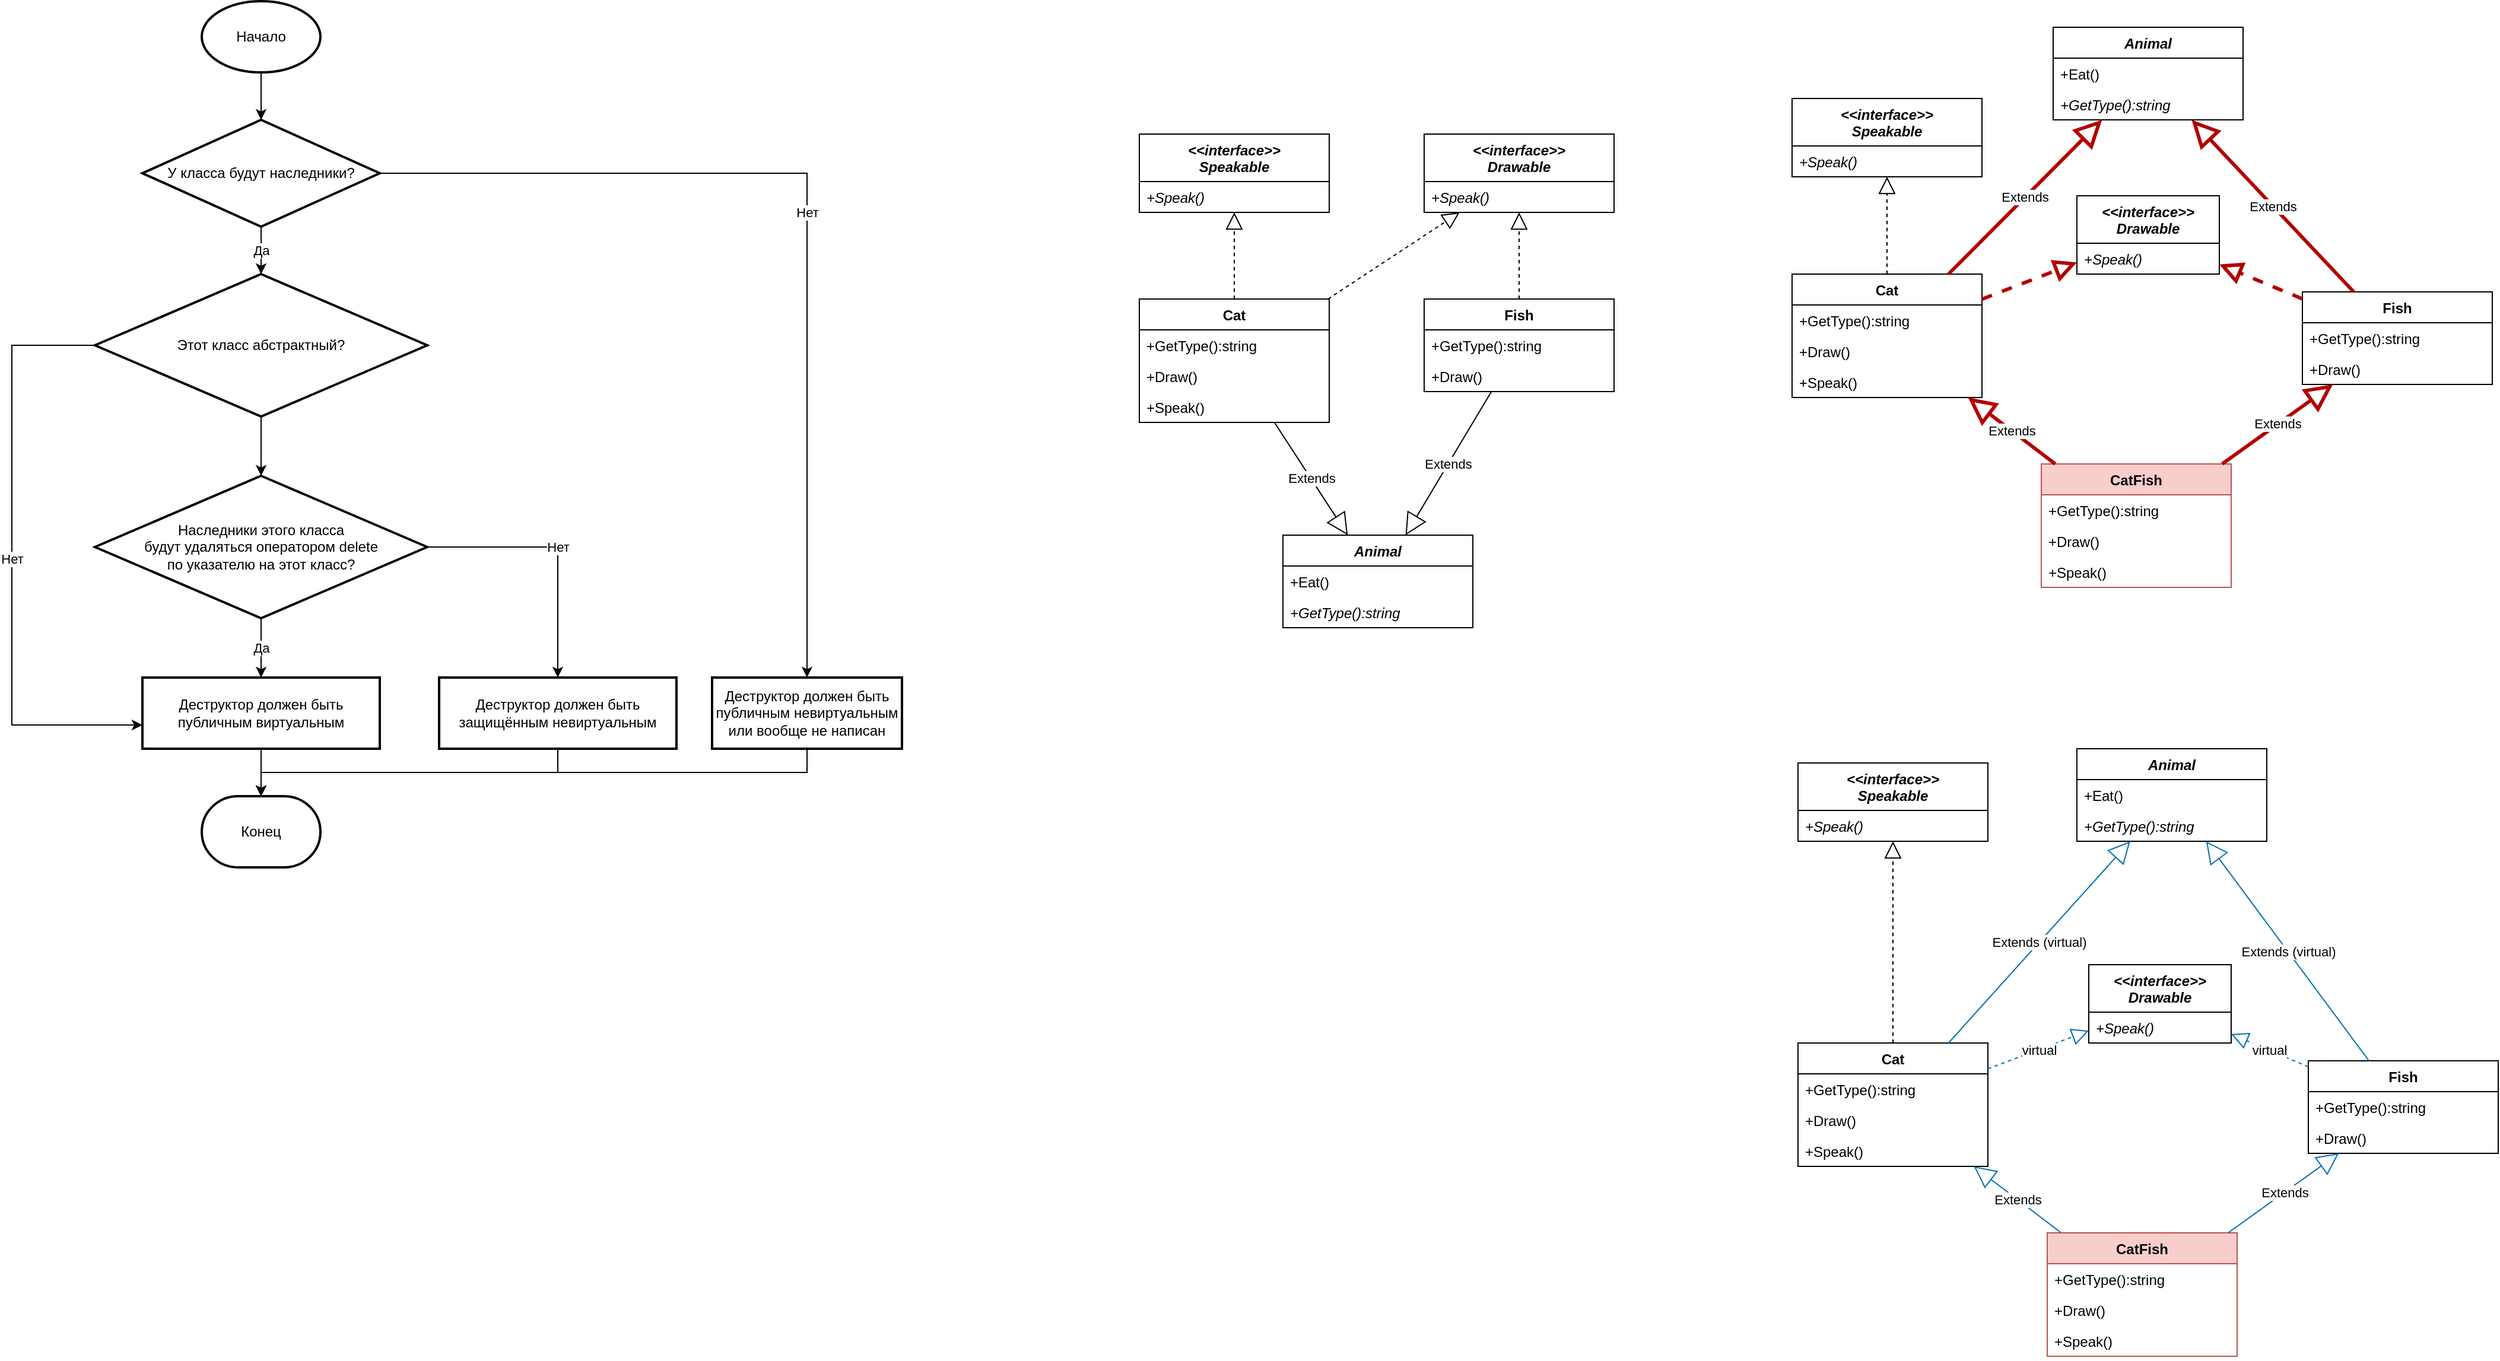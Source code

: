 <mxfile version="24.0.4" type="device">
  <diagram id="FMKxWfmA9thw47G1BriB" name="Страница 1">
    <mxGraphModel dx="1247" dy="735" grid="1" gridSize="10" guides="1" tooltips="1" connect="1" arrows="1" fold="1" page="1" pageScale="1" pageWidth="827" pageHeight="1169" math="0" shadow="0">
      <root>
        <mxCell id="0" />
        <mxCell id="1" parent="0" />
        <mxCell id="Buz3wt09EOpWGdU0lARC-3" value="Да" style="edgeStyle=orthogonalEdgeStyle;rounded=0;orthogonalLoop=1;jettySize=auto;html=1;" parent="1" source="Buz3wt09EOpWGdU0lARC-1" target="Buz3wt09EOpWGdU0lARC-10" edge="1">
          <mxGeometry relative="1" as="geometry" />
        </mxCell>
        <mxCell id="Buz3wt09EOpWGdU0lARC-9" value="Нет" style="edgeStyle=orthogonalEdgeStyle;rounded=0;orthogonalLoop=1;jettySize=auto;html=1;" parent="1" source="Buz3wt09EOpWGdU0lARC-1" target="Buz3wt09EOpWGdU0lARC-8" edge="1">
          <mxGeometry relative="1" as="geometry" />
        </mxCell>
        <mxCell id="Buz3wt09EOpWGdU0lARC-1" value="У класса будут наследники?" style="strokeWidth=2;html=1;shape=mxgraph.flowchart.decision;whiteSpace=wrap;" parent="1" vertex="1">
          <mxGeometry x="280" y="250" width="200" height="90" as="geometry" />
        </mxCell>
        <mxCell id="Buz3wt09EOpWGdU0lARC-5" value="Да" style="edgeStyle=orthogonalEdgeStyle;rounded=0;orthogonalLoop=1;jettySize=auto;html=1;" parent="1" source="Buz3wt09EOpWGdU0lARC-2" target="Buz3wt09EOpWGdU0lARC-4" edge="1">
          <mxGeometry relative="1" as="geometry" />
        </mxCell>
        <mxCell id="Buz3wt09EOpWGdU0lARC-7" value="Нет" style="edgeStyle=orthogonalEdgeStyle;rounded=0;orthogonalLoop=1;jettySize=auto;html=1;" parent="1" source="Buz3wt09EOpWGdU0lARC-2" target="Buz3wt09EOpWGdU0lARC-6" edge="1">
          <mxGeometry relative="1" as="geometry">
            <Array as="points">
              <mxPoint x="630" y="610" />
            </Array>
          </mxGeometry>
        </mxCell>
        <mxCell id="Buz3wt09EOpWGdU0lARC-2" value="Наследники этого класса&lt;br&gt;будут удаляться&amp;nbsp;оператором delete&lt;br&gt;по указателю на этот класс?" style="strokeWidth=2;html=1;shape=mxgraph.flowchart.decision;whiteSpace=wrap;" parent="1" vertex="1">
          <mxGeometry x="240" y="550" width="280" height="120" as="geometry" />
        </mxCell>
        <mxCell id="Buz3wt09EOpWGdU0lARC-15" style="edgeStyle=orthogonalEdgeStyle;rounded=0;orthogonalLoop=1;jettySize=auto;html=1;" parent="1" source="Buz3wt09EOpWGdU0lARC-4" target="Buz3wt09EOpWGdU0lARC-14" edge="1">
          <mxGeometry relative="1" as="geometry" />
        </mxCell>
        <mxCell id="Buz3wt09EOpWGdU0lARC-4" value="Деструктор должен быть публичным виртуальным" style="whiteSpace=wrap;html=1;strokeWidth=2;" parent="1" vertex="1">
          <mxGeometry x="280" y="720" width="200" height="60" as="geometry" />
        </mxCell>
        <mxCell id="Buz3wt09EOpWGdU0lARC-16" style="edgeStyle=orthogonalEdgeStyle;rounded=0;orthogonalLoop=1;jettySize=auto;html=1;" parent="1" source="Buz3wt09EOpWGdU0lARC-6" target="Buz3wt09EOpWGdU0lARC-14" edge="1">
          <mxGeometry relative="1" as="geometry">
            <Array as="points">
              <mxPoint x="630" y="800" />
              <mxPoint x="380" y="800" />
            </Array>
          </mxGeometry>
        </mxCell>
        <mxCell id="Buz3wt09EOpWGdU0lARC-6" value="Деструктор должен быть защищённым невиртуальным" style="whiteSpace=wrap;html=1;strokeWidth=2;" parent="1" vertex="1">
          <mxGeometry x="530" y="720" width="200" height="60" as="geometry" />
        </mxCell>
        <mxCell id="Buz3wt09EOpWGdU0lARC-17" style="edgeStyle=orthogonalEdgeStyle;rounded=0;orthogonalLoop=1;jettySize=auto;html=1;" parent="1" source="Buz3wt09EOpWGdU0lARC-8" target="Buz3wt09EOpWGdU0lARC-14" edge="1">
          <mxGeometry relative="1" as="geometry">
            <Array as="points">
              <mxPoint x="840" y="800" />
              <mxPoint x="380" y="800" />
            </Array>
          </mxGeometry>
        </mxCell>
        <mxCell id="Buz3wt09EOpWGdU0lARC-8" value="Деструктор должен быть публичным невиртуальным или вообще не написан" style="whiteSpace=wrap;html=1;strokeWidth=2;" parent="1" vertex="1">
          <mxGeometry x="760" y="720" width="160" height="60" as="geometry" />
        </mxCell>
        <mxCell id="Buz3wt09EOpWGdU0lARC-11" style="edgeStyle=orthogonalEdgeStyle;rounded=0;orthogonalLoop=1;jettySize=auto;html=1;" parent="1" source="Buz3wt09EOpWGdU0lARC-10" target="Buz3wt09EOpWGdU0lARC-2" edge="1">
          <mxGeometry relative="1" as="geometry" />
        </mxCell>
        <mxCell id="Buz3wt09EOpWGdU0lARC-12" value="Нет" style="edgeStyle=orthogonalEdgeStyle;rounded=0;orthogonalLoop=1;jettySize=auto;html=1;" parent="1" source="Buz3wt09EOpWGdU0lARC-10" target="Buz3wt09EOpWGdU0lARC-4" edge="1">
          <mxGeometry relative="1" as="geometry">
            <Array as="points">
              <mxPoint x="170" y="440" />
              <mxPoint x="170" y="760" />
            </Array>
          </mxGeometry>
        </mxCell>
        <mxCell id="Buz3wt09EOpWGdU0lARC-10" value="Этот класс абстрактный?" style="strokeWidth=2;html=1;shape=mxgraph.flowchart.decision;whiteSpace=wrap;" parent="1" vertex="1">
          <mxGeometry x="240" y="380" width="280" height="120" as="geometry" />
        </mxCell>
        <mxCell id="Buz3wt09EOpWGdU0lARC-18" style="edgeStyle=orthogonalEdgeStyle;rounded=0;orthogonalLoop=1;jettySize=auto;html=1;" parent="1" source="Buz3wt09EOpWGdU0lARC-13" target="Buz3wt09EOpWGdU0lARC-1" edge="1">
          <mxGeometry relative="1" as="geometry" />
        </mxCell>
        <mxCell id="Buz3wt09EOpWGdU0lARC-13" value="Начало" style="strokeWidth=2;html=1;shape=mxgraph.flowchart.start_1;whiteSpace=wrap;" parent="1" vertex="1">
          <mxGeometry x="330" y="150" width="100" height="60" as="geometry" />
        </mxCell>
        <mxCell id="Buz3wt09EOpWGdU0lARC-14" value="Конец" style="strokeWidth=2;html=1;shape=mxgraph.flowchart.terminator;whiteSpace=wrap;" parent="1" vertex="1">
          <mxGeometry x="330" y="820" width="100" height="60" as="geometry" />
        </mxCell>
        <mxCell id="CawAfIm3Q9yhhVY6OOaU-1" value="&lt;div&gt;&lt;i&gt;&amp;lt;&amp;lt;interface&amp;gt;&amp;gt;&lt;/i&gt;&lt;/div&gt;&lt;i&gt;Speakable&lt;/i&gt;" style="swimlane;fontStyle=1;align=center;verticalAlign=top;childLayout=stackLayout;horizontal=1;startSize=40;horizontalStack=0;resizeParent=1;resizeParentMax=0;resizeLast=0;collapsible=1;marginBottom=0;whiteSpace=wrap;html=1;" vertex="1" parent="1">
          <mxGeometry x="1120" y="262" width="160" height="66" as="geometry" />
        </mxCell>
        <mxCell id="CawAfIm3Q9yhhVY6OOaU-2" value="&lt;i&gt;+Speak()&lt;/i&gt;" style="text;strokeColor=none;fillColor=none;align=left;verticalAlign=top;spacingLeft=4;spacingRight=4;overflow=hidden;rotatable=0;points=[[0,0.5],[1,0.5]];portConstraint=eastwest;whiteSpace=wrap;html=1;" vertex="1" parent="CawAfIm3Q9yhhVY6OOaU-1">
          <mxGeometry y="40" width="160" height="26" as="geometry" />
        </mxCell>
        <mxCell id="CawAfIm3Q9yhhVY6OOaU-5" value="&lt;div&gt;&lt;i&gt;&amp;lt;&amp;lt;interface&amp;gt;&amp;gt;&lt;/i&gt;&lt;/div&gt;&lt;i&gt;Drawable&lt;/i&gt;" style="swimlane;fontStyle=1;align=center;verticalAlign=top;childLayout=stackLayout;horizontal=1;startSize=40;horizontalStack=0;resizeParent=1;resizeParentMax=0;resizeLast=0;collapsible=1;marginBottom=0;whiteSpace=wrap;html=1;" vertex="1" parent="1">
          <mxGeometry x="1360" y="262" width="160" height="66" as="geometry" />
        </mxCell>
        <mxCell id="CawAfIm3Q9yhhVY6OOaU-6" value="&lt;i&gt;+Speak()&lt;/i&gt;" style="text;strokeColor=none;fillColor=none;align=left;verticalAlign=top;spacingLeft=4;spacingRight=4;overflow=hidden;rotatable=0;points=[[0,0.5],[1,0.5]];portConstraint=eastwest;whiteSpace=wrap;html=1;" vertex="1" parent="CawAfIm3Q9yhhVY6OOaU-5">
          <mxGeometry y="40" width="160" height="26" as="geometry" />
        </mxCell>
        <mxCell id="CawAfIm3Q9yhhVY6OOaU-7" value="&lt;i&gt;Animal&lt;/i&gt;" style="swimlane;fontStyle=1;align=center;verticalAlign=top;childLayout=stackLayout;horizontal=1;startSize=26;horizontalStack=0;resizeParent=1;resizeParentMax=0;resizeLast=0;collapsible=1;marginBottom=0;whiteSpace=wrap;html=1;" vertex="1" parent="1">
          <mxGeometry x="1241" y="600" width="160" height="78" as="geometry" />
        </mxCell>
        <mxCell id="CawAfIm3Q9yhhVY6OOaU-8" value="+Eat()" style="text;strokeColor=none;fillColor=none;align=left;verticalAlign=top;spacingLeft=4;spacingRight=4;overflow=hidden;rotatable=0;points=[[0,0.5],[1,0.5]];portConstraint=eastwest;whiteSpace=wrap;html=1;" vertex="1" parent="CawAfIm3Q9yhhVY6OOaU-7">
          <mxGeometry y="26" width="160" height="26" as="geometry" />
        </mxCell>
        <mxCell id="CawAfIm3Q9yhhVY6OOaU-10" value="&lt;i&gt;+GetType():string&lt;/i&gt;" style="text;strokeColor=none;fillColor=none;align=left;verticalAlign=top;spacingLeft=4;spacingRight=4;overflow=hidden;rotatable=0;points=[[0,0.5],[1,0.5]];portConstraint=eastwest;whiteSpace=wrap;html=1;" vertex="1" parent="CawAfIm3Q9yhhVY6OOaU-7">
          <mxGeometry y="52" width="160" height="26" as="geometry" />
        </mxCell>
        <mxCell id="CawAfIm3Q9yhhVY6OOaU-11" value="Cat" style="swimlane;fontStyle=1;align=center;verticalAlign=top;childLayout=stackLayout;horizontal=1;startSize=26;horizontalStack=0;resizeParent=1;resizeParentMax=0;resizeLast=0;collapsible=1;marginBottom=0;whiteSpace=wrap;html=1;" vertex="1" parent="1">
          <mxGeometry x="1120" y="401" width="160" height="104" as="geometry" />
        </mxCell>
        <mxCell id="CawAfIm3Q9yhhVY6OOaU-14" value="&lt;span&gt;+GetType():string&lt;/span&gt;" style="text;strokeColor=none;fillColor=none;align=left;verticalAlign=top;spacingLeft=4;spacingRight=4;overflow=hidden;rotatable=0;points=[[0,0.5],[1,0.5]];portConstraint=eastwest;whiteSpace=wrap;html=1;fontStyle=0" vertex="1" parent="CawAfIm3Q9yhhVY6OOaU-11">
          <mxGeometry y="26" width="160" height="26" as="geometry" />
        </mxCell>
        <mxCell id="CawAfIm3Q9yhhVY6OOaU-17" value="&lt;span&gt;+Draw()&lt;/span&gt;" style="text;strokeColor=none;fillColor=none;align=left;verticalAlign=top;spacingLeft=4;spacingRight=4;overflow=hidden;rotatable=0;points=[[0,0.5],[1,0.5]];portConstraint=eastwest;whiteSpace=wrap;html=1;fontStyle=0" vertex="1" parent="CawAfIm3Q9yhhVY6OOaU-11">
          <mxGeometry y="52" width="160" height="26" as="geometry" />
        </mxCell>
        <mxCell id="CawAfIm3Q9yhhVY6OOaU-18" value="&lt;span&gt;+Speak()&lt;/span&gt;" style="text;strokeColor=none;fillColor=none;align=left;verticalAlign=top;spacingLeft=4;spacingRight=4;overflow=hidden;rotatable=0;points=[[0,0.5],[1,0.5]];portConstraint=eastwest;whiteSpace=wrap;html=1;fontStyle=0" vertex="1" parent="CawAfIm3Q9yhhVY6OOaU-11">
          <mxGeometry y="78" width="160" height="26" as="geometry" />
        </mxCell>
        <mxCell id="CawAfIm3Q9yhhVY6OOaU-19" value="Fish" style="swimlane;fontStyle=1;align=center;verticalAlign=top;childLayout=stackLayout;horizontal=1;startSize=26;horizontalStack=0;resizeParent=1;resizeParentMax=0;resizeLast=0;collapsible=1;marginBottom=0;whiteSpace=wrap;html=1;" vertex="1" parent="1">
          <mxGeometry x="1360" y="401" width="160" height="78" as="geometry" />
        </mxCell>
        <mxCell id="CawAfIm3Q9yhhVY6OOaU-20" value="&lt;span&gt;+GetType():string&lt;/span&gt;" style="text;strokeColor=none;fillColor=none;align=left;verticalAlign=top;spacingLeft=4;spacingRight=4;overflow=hidden;rotatable=0;points=[[0,0.5],[1,0.5]];portConstraint=eastwest;whiteSpace=wrap;html=1;fontStyle=0" vertex="1" parent="CawAfIm3Q9yhhVY6OOaU-19">
          <mxGeometry y="26" width="160" height="26" as="geometry" />
        </mxCell>
        <mxCell id="CawAfIm3Q9yhhVY6OOaU-21" value="&lt;span&gt;+Draw()&lt;/span&gt;" style="text;strokeColor=none;fillColor=none;align=left;verticalAlign=top;spacingLeft=4;spacingRight=4;overflow=hidden;rotatable=0;points=[[0,0.5],[1,0.5]];portConstraint=eastwest;whiteSpace=wrap;html=1;fontStyle=0" vertex="1" parent="CawAfIm3Q9yhhVY6OOaU-19">
          <mxGeometry y="52" width="160" height="26" as="geometry" />
        </mxCell>
        <mxCell id="CawAfIm3Q9yhhVY6OOaU-23" value="" style="endArrow=block;dashed=1;endFill=0;endSize=12;html=1;rounded=0;" edge="1" parent="1" source="CawAfIm3Q9yhhVY6OOaU-11" target="CawAfIm3Q9yhhVY6OOaU-1">
          <mxGeometry width="160" relative="1" as="geometry">
            <mxPoint x="1090" y="350" as="sourcePoint" />
            <mxPoint x="1250" y="350" as="targetPoint" />
          </mxGeometry>
        </mxCell>
        <mxCell id="CawAfIm3Q9yhhVY6OOaU-24" value="" style="endArrow=block;dashed=1;endFill=0;endSize=12;html=1;rounded=0;" edge="1" parent="1" source="CawAfIm3Q9yhhVY6OOaU-19" target="CawAfIm3Q9yhhVY6OOaU-5">
          <mxGeometry width="160" relative="1" as="geometry">
            <mxPoint x="1210" y="406" as="sourcePoint" />
            <mxPoint x="1210" y="316" as="targetPoint" />
          </mxGeometry>
        </mxCell>
        <mxCell id="CawAfIm3Q9yhhVY6OOaU-25" value="" style="endArrow=block;dashed=1;endFill=0;endSize=12;html=1;rounded=0;" edge="1" parent="1" source="CawAfIm3Q9yhhVY6OOaU-11" target="CawAfIm3Q9yhhVY6OOaU-5">
          <mxGeometry width="160" relative="1" as="geometry">
            <mxPoint x="1210" y="406" as="sourcePoint" />
            <mxPoint x="1210" y="316" as="targetPoint" />
          </mxGeometry>
        </mxCell>
        <mxCell id="CawAfIm3Q9yhhVY6OOaU-26" value="Extends" style="endArrow=block;endSize=16;endFill=0;html=1;rounded=0;" edge="1" parent="1" source="CawAfIm3Q9yhhVY6OOaU-11" target="CawAfIm3Q9yhhVY6OOaU-7">
          <mxGeometry width="160" relative="1" as="geometry">
            <mxPoint x="1140" y="540" as="sourcePoint" />
            <mxPoint x="1300" y="540" as="targetPoint" />
          </mxGeometry>
        </mxCell>
        <mxCell id="CawAfIm3Q9yhhVY6OOaU-27" value="Extends" style="endArrow=block;endSize=16;endFill=0;html=1;rounded=0;" edge="1" parent="1" source="CawAfIm3Q9yhhVY6OOaU-19" target="CawAfIm3Q9yhhVY6OOaU-7">
          <mxGeometry width="160" relative="1" as="geometry">
            <mxPoint x="1140" y="540" as="sourcePoint" />
            <mxPoint x="1300" y="540" as="targetPoint" />
          </mxGeometry>
        </mxCell>
        <mxCell id="CawAfIm3Q9yhhVY6OOaU-28" value="&lt;div&gt;&lt;i&gt;&amp;lt;&amp;lt;interface&amp;gt;&amp;gt;&lt;/i&gt;&lt;/div&gt;&lt;i&gt;Speakable&lt;/i&gt;" style="swimlane;fontStyle=1;align=center;verticalAlign=top;childLayout=stackLayout;horizontal=1;startSize=40;horizontalStack=0;resizeParent=1;resizeParentMax=0;resizeLast=0;collapsible=1;marginBottom=0;whiteSpace=wrap;html=1;" vertex="1" parent="1">
          <mxGeometry x="1670" y="232" width="160" height="66" as="geometry" />
        </mxCell>
        <mxCell id="CawAfIm3Q9yhhVY6OOaU-29" value="&lt;i&gt;+Speak()&lt;/i&gt;" style="text;strokeColor=none;fillColor=none;align=left;verticalAlign=top;spacingLeft=4;spacingRight=4;overflow=hidden;rotatable=0;points=[[0,0.5],[1,0.5]];portConstraint=eastwest;whiteSpace=wrap;html=1;" vertex="1" parent="CawAfIm3Q9yhhVY6OOaU-28">
          <mxGeometry y="40" width="160" height="26" as="geometry" />
        </mxCell>
        <mxCell id="CawAfIm3Q9yhhVY6OOaU-30" value="&lt;div&gt;&lt;i&gt;&amp;lt;&amp;lt;interface&amp;gt;&amp;gt;&lt;/i&gt;&lt;/div&gt;&lt;i&gt;Drawable&lt;/i&gt;" style="swimlane;fontStyle=1;align=center;verticalAlign=top;childLayout=stackLayout;horizontal=1;startSize=40;horizontalStack=0;resizeParent=1;resizeParentMax=0;resizeLast=0;collapsible=1;marginBottom=0;whiteSpace=wrap;html=1;" vertex="1" parent="1">
          <mxGeometry x="1910" y="314" width="120" height="66" as="geometry" />
        </mxCell>
        <mxCell id="CawAfIm3Q9yhhVY6OOaU-31" value="&lt;i&gt;+Speak()&lt;/i&gt;" style="text;strokeColor=none;fillColor=none;align=left;verticalAlign=top;spacingLeft=4;spacingRight=4;overflow=hidden;rotatable=0;points=[[0,0.5],[1,0.5]];portConstraint=eastwest;whiteSpace=wrap;html=1;" vertex="1" parent="CawAfIm3Q9yhhVY6OOaU-30">
          <mxGeometry y="40" width="120" height="26" as="geometry" />
        </mxCell>
        <mxCell id="CawAfIm3Q9yhhVY6OOaU-32" value="&lt;i&gt;Animal&lt;/i&gt;" style="swimlane;fontStyle=1;align=center;verticalAlign=top;childLayout=stackLayout;horizontal=1;startSize=26;horizontalStack=0;resizeParent=1;resizeParentMax=0;resizeLast=0;collapsible=1;marginBottom=0;whiteSpace=wrap;html=1;" vertex="1" parent="1">
          <mxGeometry x="1890" y="172" width="160" height="78" as="geometry" />
        </mxCell>
        <mxCell id="CawAfIm3Q9yhhVY6OOaU-33" value="+Eat()" style="text;strokeColor=none;fillColor=none;align=left;verticalAlign=top;spacingLeft=4;spacingRight=4;overflow=hidden;rotatable=0;points=[[0,0.5],[1,0.5]];portConstraint=eastwest;whiteSpace=wrap;html=1;" vertex="1" parent="CawAfIm3Q9yhhVY6OOaU-32">
          <mxGeometry y="26" width="160" height="26" as="geometry" />
        </mxCell>
        <mxCell id="CawAfIm3Q9yhhVY6OOaU-34" value="&lt;i&gt;+GetType():string&lt;/i&gt;" style="text;strokeColor=none;fillColor=none;align=left;verticalAlign=top;spacingLeft=4;spacingRight=4;overflow=hidden;rotatable=0;points=[[0,0.5],[1,0.5]];portConstraint=eastwest;whiteSpace=wrap;html=1;" vertex="1" parent="CawAfIm3Q9yhhVY6OOaU-32">
          <mxGeometry y="52" width="160" height="26" as="geometry" />
        </mxCell>
        <mxCell id="CawAfIm3Q9yhhVY6OOaU-35" value="Cat" style="swimlane;fontStyle=1;align=center;verticalAlign=top;childLayout=stackLayout;horizontal=1;startSize=26;horizontalStack=0;resizeParent=1;resizeParentMax=0;resizeLast=0;collapsible=1;marginBottom=0;whiteSpace=wrap;html=1;" vertex="1" parent="1">
          <mxGeometry x="1670" y="380" width="160" height="104" as="geometry" />
        </mxCell>
        <mxCell id="CawAfIm3Q9yhhVY6OOaU-36" value="&lt;span&gt;+GetType():string&lt;/span&gt;" style="text;strokeColor=none;fillColor=none;align=left;verticalAlign=top;spacingLeft=4;spacingRight=4;overflow=hidden;rotatable=0;points=[[0,0.5],[1,0.5]];portConstraint=eastwest;whiteSpace=wrap;html=1;fontStyle=0" vertex="1" parent="CawAfIm3Q9yhhVY6OOaU-35">
          <mxGeometry y="26" width="160" height="26" as="geometry" />
        </mxCell>
        <mxCell id="CawAfIm3Q9yhhVY6OOaU-37" value="&lt;span&gt;+Draw()&lt;/span&gt;" style="text;strokeColor=none;fillColor=none;align=left;verticalAlign=top;spacingLeft=4;spacingRight=4;overflow=hidden;rotatable=0;points=[[0,0.5],[1,0.5]];portConstraint=eastwest;whiteSpace=wrap;html=1;fontStyle=0" vertex="1" parent="CawAfIm3Q9yhhVY6OOaU-35">
          <mxGeometry y="52" width="160" height="26" as="geometry" />
        </mxCell>
        <mxCell id="CawAfIm3Q9yhhVY6OOaU-38" value="&lt;span&gt;+Speak()&lt;/span&gt;" style="text;strokeColor=none;fillColor=none;align=left;verticalAlign=top;spacingLeft=4;spacingRight=4;overflow=hidden;rotatable=0;points=[[0,0.5],[1,0.5]];portConstraint=eastwest;whiteSpace=wrap;html=1;fontStyle=0" vertex="1" parent="CawAfIm3Q9yhhVY6OOaU-35">
          <mxGeometry y="78" width="160" height="26" as="geometry" />
        </mxCell>
        <mxCell id="CawAfIm3Q9yhhVY6OOaU-39" value="Fish" style="swimlane;fontStyle=1;align=center;verticalAlign=top;childLayout=stackLayout;horizontal=1;startSize=26;horizontalStack=0;resizeParent=1;resizeParentMax=0;resizeLast=0;collapsible=1;marginBottom=0;whiteSpace=wrap;html=1;" vertex="1" parent="1">
          <mxGeometry x="2100" y="395" width="160" height="78" as="geometry" />
        </mxCell>
        <mxCell id="CawAfIm3Q9yhhVY6OOaU-40" value="&lt;span&gt;+GetType():string&lt;/span&gt;" style="text;strokeColor=none;fillColor=none;align=left;verticalAlign=top;spacingLeft=4;spacingRight=4;overflow=hidden;rotatable=0;points=[[0,0.5],[1,0.5]];portConstraint=eastwest;whiteSpace=wrap;html=1;fontStyle=0" vertex="1" parent="CawAfIm3Q9yhhVY6OOaU-39">
          <mxGeometry y="26" width="160" height="26" as="geometry" />
        </mxCell>
        <mxCell id="CawAfIm3Q9yhhVY6OOaU-41" value="&lt;span&gt;+Draw()&lt;/span&gt;" style="text;strokeColor=none;fillColor=none;align=left;verticalAlign=top;spacingLeft=4;spacingRight=4;overflow=hidden;rotatable=0;points=[[0,0.5],[1,0.5]];portConstraint=eastwest;whiteSpace=wrap;html=1;fontStyle=0" vertex="1" parent="CawAfIm3Q9yhhVY6OOaU-39">
          <mxGeometry y="52" width="160" height="26" as="geometry" />
        </mxCell>
        <mxCell id="CawAfIm3Q9yhhVY6OOaU-42" value="" style="endArrow=block;dashed=1;endFill=0;endSize=12;html=1;rounded=0;" edge="1" source="CawAfIm3Q9yhhVY6OOaU-35" target="CawAfIm3Q9yhhVY6OOaU-28" parent="1">
          <mxGeometry width="160" relative="1" as="geometry">
            <mxPoint x="1690" y="333" as="sourcePoint" />
            <mxPoint x="1850" y="333" as="targetPoint" />
          </mxGeometry>
        </mxCell>
        <mxCell id="CawAfIm3Q9yhhVY6OOaU-43" value="" style="endArrow=block;dashed=1;endFill=0;endSize=12;html=1;rounded=0;fillColor=#e51400;strokeColor=#B20000;strokeWidth=3;" edge="1" source="CawAfIm3Q9yhhVY6OOaU-39" target="CawAfIm3Q9yhhVY6OOaU-30" parent="1">
          <mxGeometry width="160" relative="1" as="geometry">
            <mxPoint x="1810" y="389" as="sourcePoint" />
            <mxPoint x="1810" y="299" as="targetPoint" />
          </mxGeometry>
        </mxCell>
        <mxCell id="CawAfIm3Q9yhhVY6OOaU-44" value="" style="endArrow=block;dashed=1;endFill=0;endSize=12;html=1;rounded=0;fillColor=#e51400;strokeColor=#B20000;strokeWidth=3;" edge="1" source="CawAfIm3Q9yhhVY6OOaU-35" target="CawAfIm3Q9yhhVY6OOaU-30" parent="1">
          <mxGeometry width="160" relative="1" as="geometry">
            <mxPoint x="1810" y="389" as="sourcePoint" />
            <mxPoint x="1810" y="299" as="targetPoint" />
          </mxGeometry>
        </mxCell>
        <mxCell id="CawAfIm3Q9yhhVY6OOaU-45" value="Extends" style="endArrow=block;endSize=16;endFill=0;html=1;rounded=0;fillColor=#e51400;strokeColor=#B20000;strokeWidth=3;" edge="1" source="CawAfIm3Q9yhhVY6OOaU-35" target="CawAfIm3Q9yhhVY6OOaU-32" parent="1">
          <mxGeometry width="160" relative="1" as="geometry">
            <mxPoint x="1740" y="523" as="sourcePoint" />
            <mxPoint x="1900" y="523" as="targetPoint" />
          </mxGeometry>
        </mxCell>
        <mxCell id="CawAfIm3Q9yhhVY6OOaU-46" value="Extends" style="endArrow=block;endSize=16;endFill=0;html=1;rounded=0;fillColor=#e51400;strokeColor=#B20000;strokeWidth=3;" edge="1" source="CawAfIm3Q9yhhVY6OOaU-39" target="CawAfIm3Q9yhhVY6OOaU-32" parent="1">
          <mxGeometry width="160" relative="1" as="geometry">
            <mxPoint x="1740" y="523" as="sourcePoint" />
            <mxPoint x="1900" y="523" as="targetPoint" />
          </mxGeometry>
        </mxCell>
        <mxCell id="CawAfIm3Q9yhhVY6OOaU-47" value="CatFish" style="swimlane;fontStyle=1;align=center;verticalAlign=top;childLayout=stackLayout;horizontal=1;startSize=26;horizontalStack=0;resizeParent=1;resizeParentMax=0;resizeLast=0;collapsible=1;marginBottom=0;whiteSpace=wrap;html=1;fillColor=#f8cecc;strokeColor=#b85450;" vertex="1" parent="1">
          <mxGeometry x="1880" y="540" width="160" height="104" as="geometry" />
        </mxCell>
        <mxCell id="CawAfIm3Q9yhhVY6OOaU-48" value="&lt;span&gt;+GetType():string&lt;/span&gt;" style="text;strokeColor=none;fillColor=none;align=left;verticalAlign=top;spacingLeft=4;spacingRight=4;overflow=hidden;rotatable=0;points=[[0,0.5],[1,0.5]];portConstraint=eastwest;whiteSpace=wrap;html=1;fontStyle=0" vertex="1" parent="CawAfIm3Q9yhhVY6OOaU-47">
          <mxGeometry y="26" width="160" height="26" as="geometry" />
        </mxCell>
        <mxCell id="CawAfIm3Q9yhhVY6OOaU-49" value="&lt;span&gt;+Draw()&lt;/span&gt;" style="text;strokeColor=none;fillColor=none;align=left;verticalAlign=top;spacingLeft=4;spacingRight=4;overflow=hidden;rotatable=0;points=[[0,0.5],[1,0.5]];portConstraint=eastwest;whiteSpace=wrap;html=1;fontStyle=0" vertex="1" parent="CawAfIm3Q9yhhVY6OOaU-47">
          <mxGeometry y="52" width="160" height="26" as="geometry" />
        </mxCell>
        <mxCell id="CawAfIm3Q9yhhVY6OOaU-50" value="&lt;span&gt;+Speak()&lt;/span&gt;" style="text;strokeColor=none;fillColor=none;align=left;verticalAlign=top;spacingLeft=4;spacingRight=4;overflow=hidden;rotatable=0;points=[[0,0.5],[1,0.5]];portConstraint=eastwest;whiteSpace=wrap;html=1;fontStyle=0" vertex="1" parent="CawAfIm3Q9yhhVY6OOaU-47">
          <mxGeometry y="78" width="160" height="26" as="geometry" />
        </mxCell>
        <mxCell id="CawAfIm3Q9yhhVY6OOaU-51" value="Extends" style="endArrow=block;endSize=16;endFill=0;html=1;rounded=0;fillColor=#e51400;strokeColor=#B20000;strokeWidth=3;" edge="1" parent="1" source="CawAfIm3Q9yhhVY6OOaU-47" target="CawAfIm3Q9yhhVY6OOaU-35">
          <mxGeometry width="160" relative="1" as="geometry">
            <mxPoint x="1660" y="590" as="sourcePoint" />
            <mxPoint x="1820" y="590" as="targetPoint" />
          </mxGeometry>
        </mxCell>
        <mxCell id="CawAfIm3Q9yhhVY6OOaU-52" value="Extends" style="endArrow=block;endSize=16;endFill=0;html=1;rounded=0;fillColor=#e51400;strokeColor=#B20000;strokeWidth=3;" edge="1" parent="1" source="CawAfIm3Q9yhhVY6OOaU-47" target="CawAfIm3Q9yhhVY6OOaU-39">
          <mxGeometry width="160" relative="1" as="geometry">
            <mxPoint x="1660" y="590" as="sourcePoint" />
            <mxPoint x="1820" y="590" as="targetPoint" />
          </mxGeometry>
        </mxCell>
        <mxCell id="CawAfIm3Q9yhhVY6OOaU-53" value="&lt;div&gt;&lt;i&gt;&amp;lt;&amp;lt;interface&amp;gt;&amp;gt;&lt;/i&gt;&lt;/div&gt;&lt;i&gt;Speakable&lt;/i&gt;" style="swimlane;fontStyle=1;align=center;verticalAlign=top;childLayout=stackLayout;horizontal=1;startSize=40;horizontalStack=0;resizeParent=1;resizeParentMax=0;resizeLast=0;collapsible=1;marginBottom=0;whiteSpace=wrap;html=1;" vertex="1" parent="1">
          <mxGeometry x="1675" y="792" width="160" height="66" as="geometry" />
        </mxCell>
        <mxCell id="CawAfIm3Q9yhhVY6OOaU-54" value="&lt;i&gt;+Speak()&lt;/i&gt;" style="text;strokeColor=none;fillColor=none;align=left;verticalAlign=top;spacingLeft=4;spacingRight=4;overflow=hidden;rotatable=0;points=[[0,0.5],[1,0.5]];portConstraint=eastwest;whiteSpace=wrap;html=1;" vertex="1" parent="CawAfIm3Q9yhhVY6OOaU-53">
          <mxGeometry y="40" width="160" height="26" as="geometry" />
        </mxCell>
        <mxCell id="CawAfIm3Q9yhhVY6OOaU-55" value="&lt;div&gt;&lt;i&gt;&amp;lt;&amp;lt;interface&amp;gt;&amp;gt;&lt;/i&gt;&lt;/div&gt;&lt;i&gt;Drawable&lt;/i&gt;" style="swimlane;fontStyle=1;align=center;verticalAlign=top;childLayout=stackLayout;horizontal=1;startSize=40;horizontalStack=0;resizeParent=1;resizeParentMax=0;resizeLast=0;collapsible=1;marginBottom=0;whiteSpace=wrap;html=1;" vertex="1" parent="1">
          <mxGeometry x="1920" y="962" width="120" height="66" as="geometry" />
        </mxCell>
        <mxCell id="CawAfIm3Q9yhhVY6OOaU-56" value="&lt;i&gt;+Speak()&lt;/i&gt;" style="text;strokeColor=none;fillColor=none;align=left;verticalAlign=top;spacingLeft=4;spacingRight=4;overflow=hidden;rotatable=0;points=[[0,0.5],[1,0.5]];portConstraint=eastwest;whiteSpace=wrap;html=1;" vertex="1" parent="CawAfIm3Q9yhhVY6OOaU-55">
          <mxGeometry y="40" width="120" height="26" as="geometry" />
        </mxCell>
        <mxCell id="CawAfIm3Q9yhhVY6OOaU-57" value="&lt;i&gt;Animal&lt;/i&gt;" style="swimlane;fontStyle=1;align=center;verticalAlign=top;childLayout=stackLayout;horizontal=1;startSize=26;horizontalStack=0;resizeParent=1;resizeParentMax=0;resizeLast=0;collapsible=1;marginBottom=0;whiteSpace=wrap;html=1;" vertex="1" parent="1">
          <mxGeometry x="1910" y="780" width="160" height="78" as="geometry" />
        </mxCell>
        <mxCell id="CawAfIm3Q9yhhVY6OOaU-58" value="+Eat()" style="text;strokeColor=none;fillColor=none;align=left;verticalAlign=top;spacingLeft=4;spacingRight=4;overflow=hidden;rotatable=0;points=[[0,0.5],[1,0.5]];portConstraint=eastwest;whiteSpace=wrap;html=1;" vertex="1" parent="CawAfIm3Q9yhhVY6OOaU-57">
          <mxGeometry y="26" width="160" height="26" as="geometry" />
        </mxCell>
        <mxCell id="CawAfIm3Q9yhhVY6OOaU-59" value="&lt;i&gt;+GetType():string&lt;/i&gt;" style="text;strokeColor=none;fillColor=none;align=left;verticalAlign=top;spacingLeft=4;spacingRight=4;overflow=hidden;rotatable=0;points=[[0,0.5],[1,0.5]];portConstraint=eastwest;whiteSpace=wrap;html=1;" vertex="1" parent="CawAfIm3Q9yhhVY6OOaU-57">
          <mxGeometry y="52" width="160" height="26" as="geometry" />
        </mxCell>
        <mxCell id="CawAfIm3Q9yhhVY6OOaU-60" value="Cat" style="swimlane;fontStyle=1;align=center;verticalAlign=top;childLayout=stackLayout;horizontal=1;startSize=26;horizontalStack=0;resizeParent=1;resizeParentMax=0;resizeLast=0;collapsible=1;marginBottom=0;whiteSpace=wrap;html=1;" vertex="1" parent="1">
          <mxGeometry x="1675" y="1028" width="160" height="104" as="geometry" />
        </mxCell>
        <mxCell id="CawAfIm3Q9yhhVY6OOaU-61" value="&lt;span&gt;+GetType():string&lt;/span&gt;" style="text;strokeColor=none;fillColor=none;align=left;verticalAlign=top;spacingLeft=4;spacingRight=4;overflow=hidden;rotatable=0;points=[[0,0.5],[1,0.5]];portConstraint=eastwest;whiteSpace=wrap;html=1;fontStyle=0" vertex="1" parent="CawAfIm3Q9yhhVY6OOaU-60">
          <mxGeometry y="26" width="160" height="26" as="geometry" />
        </mxCell>
        <mxCell id="CawAfIm3Q9yhhVY6OOaU-62" value="&lt;span&gt;+Draw()&lt;/span&gt;" style="text;strokeColor=none;fillColor=none;align=left;verticalAlign=top;spacingLeft=4;spacingRight=4;overflow=hidden;rotatable=0;points=[[0,0.5],[1,0.5]];portConstraint=eastwest;whiteSpace=wrap;html=1;fontStyle=0" vertex="1" parent="CawAfIm3Q9yhhVY6OOaU-60">
          <mxGeometry y="52" width="160" height="26" as="geometry" />
        </mxCell>
        <mxCell id="CawAfIm3Q9yhhVY6OOaU-63" value="&lt;span&gt;+Speak()&lt;/span&gt;" style="text;strokeColor=none;fillColor=none;align=left;verticalAlign=top;spacingLeft=4;spacingRight=4;overflow=hidden;rotatable=0;points=[[0,0.5],[1,0.5]];portConstraint=eastwest;whiteSpace=wrap;html=1;fontStyle=0" vertex="1" parent="CawAfIm3Q9yhhVY6OOaU-60">
          <mxGeometry y="78" width="160" height="26" as="geometry" />
        </mxCell>
        <mxCell id="CawAfIm3Q9yhhVY6OOaU-64" value="Fish" style="swimlane;fontStyle=1;align=center;verticalAlign=top;childLayout=stackLayout;horizontal=1;startSize=26;horizontalStack=0;resizeParent=1;resizeParentMax=0;resizeLast=0;collapsible=1;marginBottom=0;whiteSpace=wrap;html=1;" vertex="1" parent="1">
          <mxGeometry x="2105" y="1043" width="160" height="78" as="geometry" />
        </mxCell>
        <mxCell id="CawAfIm3Q9yhhVY6OOaU-65" value="&lt;span&gt;+GetType():string&lt;/span&gt;" style="text;strokeColor=none;fillColor=none;align=left;verticalAlign=top;spacingLeft=4;spacingRight=4;overflow=hidden;rotatable=0;points=[[0,0.5],[1,0.5]];portConstraint=eastwest;whiteSpace=wrap;html=1;fontStyle=0" vertex="1" parent="CawAfIm3Q9yhhVY6OOaU-64">
          <mxGeometry y="26" width="160" height="26" as="geometry" />
        </mxCell>
        <mxCell id="CawAfIm3Q9yhhVY6OOaU-66" value="&lt;span&gt;+Draw()&lt;/span&gt;" style="text;strokeColor=none;fillColor=none;align=left;verticalAlign=top;spacingLeft=4;spacingRight=4;overflow=hidden;rotatable=0;points=[[0,0.5],[1,0.5]];portConstraint=eastwest;whiteSpace=wrap;html=1;fontStyle=0" vertex="1" parent="CawAfIm3Q9yhhVY6OOaU-64">
          <mxGeometry y="52" width="160" height="26" as="geometry" />
        </mxCell>
        <mxCell id="CawAfIm3Q9yhhVY6OOaU-67" value="" style="endArrow=block;dashed=1;endFill=0;endSize=12;html=1;rounded=0;" edge="1" source="CawAfIm3Q9yhhVY6OOaU-60" target="CawAfIm3Q9yhhVY6OOaU-53" parent="1">
          <mxGeometry width="160" relative="1" as="geometry">
            <mxPoint x="1695" y="981" as="sourcePoint" />
            <mxPoint x="1855" y="981" as="targetPoint" />
          </mxGeometry>
        </mxCell>
        <mxCell id="CawAfIm3Q9yhhVY6OOaU-68" value="virtual" style="endArrow=block;dashed=1;endFill=0;endSize=12;html=1;rounded=0;fillColor=#1ba1e2;strokeColor=#006EAF;strokeWidth=1;" edge="1" source="CawAfIm3Q9yhhVY6OOaU-64" target="CawAfIm3Q9yhhVY6OOaU-55" parent="1">
          <mxGeometry x="0.004" width="160" relative="1" as="geometry">
            <mxPoint x="1815" y="1037" as="sourcePoint" />
            <mxPoint x="1815" y="947" as="targetPoint" />
            <mxPoint as="offset" />
          </mxGeometry>
        </mxCell>
        <mxCell id="CawAfIm3Q9yhhVY6OOaU-69" value="virtual" style="endArrow=block;dashed=1;endFill=0;endSize=12;html=1;rounded=0;fillColor=#1ba1e2;strokeColor=#006EAF;strokeWidth=1;" edge="1" source="CawAfIm3Q9yhhVY6OOaU-60" target="CawAfIm3Q9yhhVY6OOaU-55" parent="1">
          <mxGeometry width="160" relative="1" as="geometry">
            <mxPoint x="1815" y="1037" as="sourcePoint" />
            <mxPoint x="1815" y="947" as="targetPoint" />
          </mxGeometry>
        </mxCell>
        <mxCell id="CawAfIm3Q9yhhVY6OOaU-70" value="Extends (virtual)" style="endArrow=block;endSize=16;endFill=0;html=1;rounded=0;fillColor=#1ba1e2;strokeColor=#006EAF;strokeWidth=1;" edge="1" source="CawAfIm3Q9yhhVY6OOaU-60" target="CawAfIm3Q9yhhVY6OOaU-57" parent="1">
          <mxGeometry width="160" relative="1" as="geometry">
            <mxPoint x="1745" y="1171" as="sourcePoint" />
            <mxPoint x="1905" y="1171" as="targetPoint" />
          </mxGeometry>
        </mxCell>
        <mxCell id="CawAfIm3Q9yhhVY6OOaU-71" value="Extends (virtual)" style="endArrow=block;endSize=16;endFill=0;html=1;rounded=0;fillColor=#1ba1e2;strokeColor=#006EAF;strokeWidth=1;" edge="1" source="CawAfIm3Q9yhhVY6OOaU-64" target="CawAfIm3Q9yhhVY6OOaU-57" parent="1">
          <mxGeometry width="160" relative="1" as="geometry">
            <mxPoint x="1745" y="1171" as="sourcePoint" />
            <mxPoint x="1905" y="1171" as="targetPoint" />
          </mxGeometry>
        </mxCell>
        <mxCell id="CawAfIm3Q9yhhVY6OOaU-72" value="CatFish" style="swimlane;fontStyle=1;align=center;verticalAlign=top;childLayout=stackLayout;horizontal=1;startSize=26;horizontalStack=0;resizeParent=1;resizeParentMax=0;resizeLast=0;collapsible=1;marginBottom=0;whiteSpace=wrap;html=1;fillColor=#f8cecc;strokeColor=#b85450;" vertex="1" parent="1">
          <mxGeometry x="1885" y="1188" width="160" height="104" as="geometry" />
        </mxCell>
        <mxCell id="CawAfIm3Q9yhhVY6OOaU-73" value="&lt;span&gt;+GetType():string&lt;/span&gt;" style="text;strokeColor=none;fillColor=none;align=left;verticalAlign=top;spacingLeft=4;spacingRight=4;overflow=hidden;rotatable=0;points=[[0,0.5],[1,0.5]];portConstraint=eastwest;whiteSpace=wrap;html=1;fontStyle=0" vertex="1" parent="CawAfIm3Q9yhhVY6OOaU-72">
          <mxGeometry y="26" width="160" height="26" as="geometry" />
        </mxCell>
        <mxCell id="CawAfIm3Q9yhhVY6OOaU-74" value="&lt;span&gt;+Draw()&lt;/span&gt;" style="text;strokeColor=none;fillColor=none;align=left;verticalAlign=top;spacingLeft=4;spacingRight=4;overflow=hidden;rotatable=0;points=[[0,0.5],[1,0.5]];portConstraint=eastwest;whiteSpace=wrap;html=1;fontStyle=0" vertex="1" parent="CawAfIm3Q9yhhVY6OOaU-72">
          <mxGeometry y="52" width="160" height="26" as="geometry" />
        </mxCell>
        <mxCell id="CawAfIm3Q9yhhVY6OOaU-75" value="&lt;span&gt;+Speak()&lt;/span&gt;" style="text;strokeColor=none;fillColor=none;align=left;verticalAlign=top;spacingLeft=4;spacingRight=4;overflow=hidden;rotatable=0;points=[[0,0.5],[1,0.5]];portConstraint=eastwest;whiteSpace=wrap;html=1;fontStyle=0" vertex="1" parent="CawAfIm3Q9yhhVY6OOaU-72">
          <mxGeometry y="78" width="160" height="26" as="geometry" />
        </mxCell>
        <mxCell id="CawAfIm3Q9yhhVY6OOaU-76" value="Extends" style="endArrow=block;endSize=16;endFill=0;html=1;rounded=0;fillColor=#1ba1e2;strokeColor=#006EAF;strokeWidth=1;" edge="1" source="CawAfIm3Q9yhhVY6OOaU-72" target="CawAfIm3Q9yhhVY6OOaU-60" parent="1">
          <mxGeometry width="160" relative="1" as="geometry">
            <mxPoint x="1665" y="1238" as="sourcePoint" />
            <mxPoint x="1825" y="1238" as="targetPoint" />
          </mxGeometry>
        </mxCell>
        <mxCell id="CawAfIm3Q9yhhVY6OOaU-77" value="Extends" style="endArrow=block;endSize=16;endFill=0;html=1;rounded=0;fillColor=#1ba1e2;strokeColor=#006EAF;strokeWidth=1;" edge="1" source="CawAfIm3Q9yhhVY6OOaU-72" target="CawAfIm3Q9yhhVY6OOaU-64" parent="1">
          <mxGeometry x="0.006" width="160" relative="1" as="geometry">
            <mxPoint x="1665" y="1238" as="sourcePoint" />
            <mxPoint x="1825" y="1238" as="targetPoint" />
            <mxPoint as="offset" />
          </mxGeometry>
        </mxCell>
      </root>
    </mxGraphModel>
  </diagram>
</mxfile>
